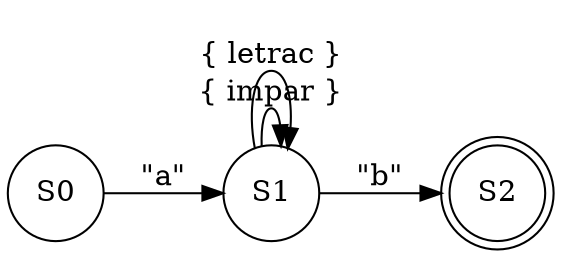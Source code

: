 digraph G{
node [shape=circle];
rankdir =LR;
S0->S1[label="\"a\""]
S1->S1[label="\{ impar \}"]
S1->S1[label="\{ letrac \}"]
S1->S2[label="\"b\""]
S2[shape="doublecircle"]
}
